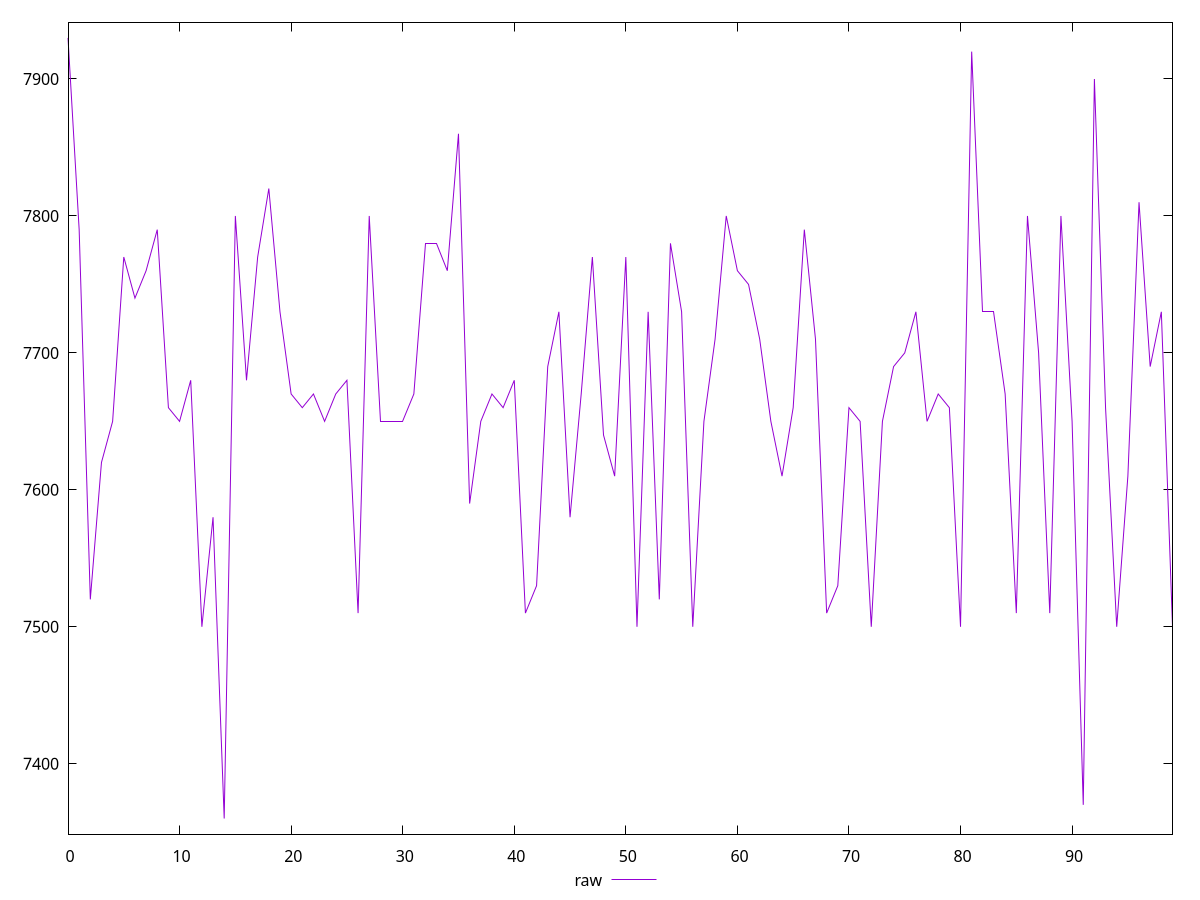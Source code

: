 reset

$raw <<EOF
0 7930
1 7790
2 7520
3 7620
4 7650
5 7770
6 7740
7 7760
8 7790
9 7660
10 7650
11 7680
12 7500
13 7580
14 7360
15 7800
16 7680
17 7770
18 7820
19 7730
20 7670
21 7660
22 7670
23 7650
24 7670
25 7680
26 7510
27 7800
28 7650
29 7650
30 7650
31 7670
32 7780
33 7780
34 7760
35 7860
36 7590
37 7650
38 7670
39 7660
40 7680
41 7510
42 7530
43 7690
44 7730
45 7580
46 7670
47 7770
48 7640
49 7610
50 7770
51 7500
52 7730
53 7520
54 7780
55 7730
56 7500
57 7650
58 7710
59 7800
60 7760
61 7750
62 7710
63 7650
64 7610
65 7660
66 7790
67 7710
68 7510
69 7530
70 7660
71 7650
72 7500
73 7650
74 7690
75 7700
76 7730
77 7650
78 7670
79 7660
80 7500
81 7920
82 7730
83 7730
84 7670
85 7510
86 7800
87 7700
88 7510
89 7800
90 7650
91 7370
92 7900
93 7660
94 7500
95 7610
96 7810
97 7690
98 7730
99 7500
EOF

set key outside below
set xrange [0:99]
set yrange [7348.6:7941.4]
set trange [7348.6:7941.4]
set terminal svg size 640, 500 enhanced background rgb 'white'
set output "report_00019_2021-02-10T18-14-37.922Z//uses-text-compression/samples/pages+cached/raw/values.svg"

plot $raw title "raw" with line

reset
